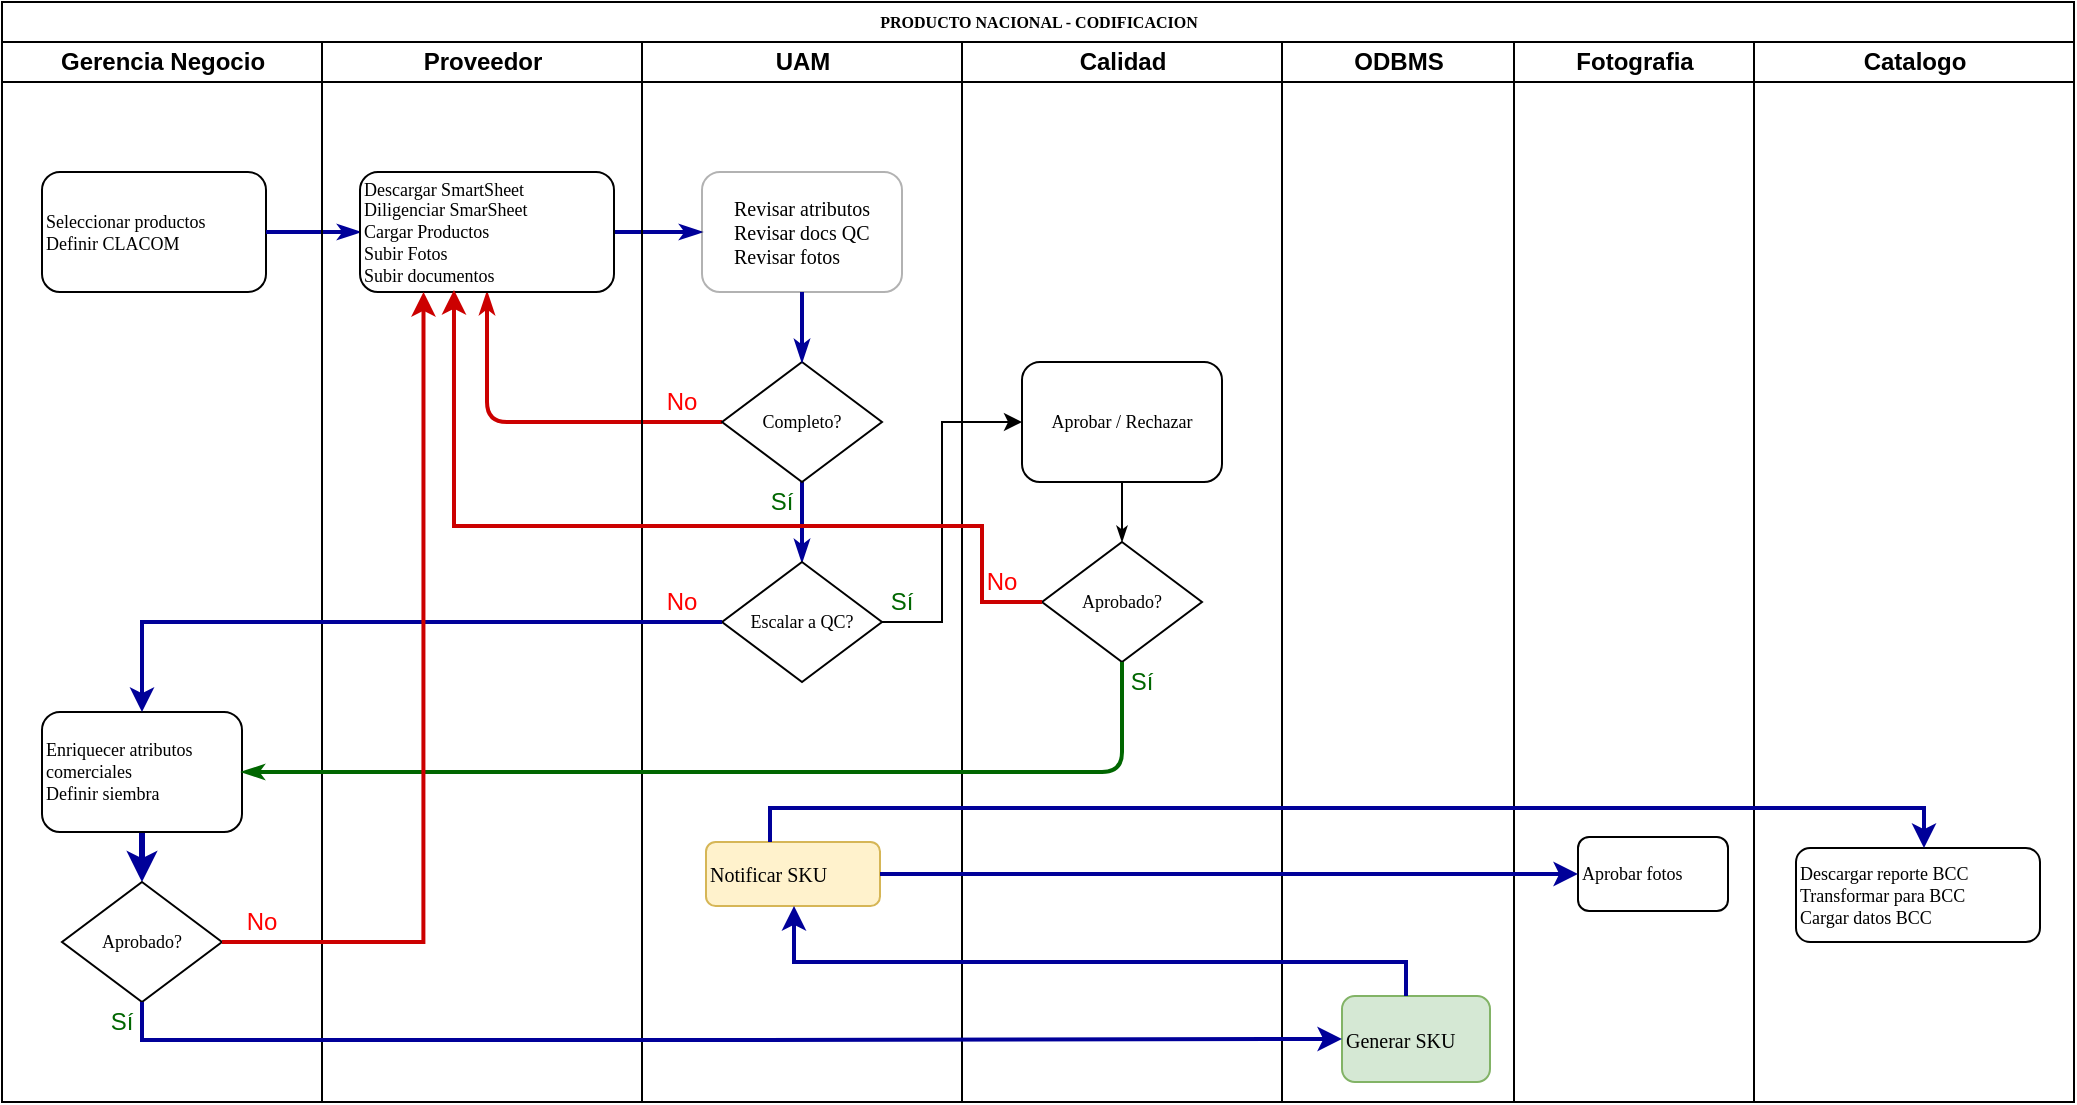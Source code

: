 <mxfile version="14.9.0" type="github">
  <diagram name="Page-1" id="74e2e168-ea6b-b213-b513-2b3c1d86103e">
    <mxGraphModel dx="868" dy="450" grid="0" gridSize="10" guides="1" tooltips="1" connect="1" arrows="1" fold="1" page="1" pageScale="1" pageWidth="1100" pageHeight="850" background="none" math="0" shadow="0">
      <root>
        <mxCell id="0" />
        <mxCell id="1" parent="0" />
        <mxCell id="77e6c97f196da883-1" value="PRODUCTO NACIONAL - CODIFICACION" style="swimlane;html=1;childLayout=stackLayout;startSize=20;rounded=0;shadow=0;labelBackgroundColor=none;strokeWidth=1;fontFamily=Verdana;fontSize=8;align=center;" parent="1" vertex="1">
          <mxGeometry x="50" y="40" width="1036" height="550" as="geometry" />
        </mxCell>
        <mxCell id="77e6c97f196da883-2" value="Gerencia Negocio" style="swimlane;html=1;startSize=20;" parent="77e6c97f196da883-1" vertex="1">
          <mxGeometry y="20" width="160" height="530" as="geometry">
            <mxRectangle y="20" width="30" height="730" as="alternateBounds" />
          </mxGeometry>
        </mxCell>
        <mxCell id="77e6c97f196da883-8" value="Seleccionar productos&lt;br style=&quot;font-size: 9px;&quot;&gt;Definir CLACOM" style="rounded=1;whiteSpace=wrap;html=1;shadow=0;labelBackgroundColor=none;strokeWidth=1;fontFamily=Verdana;fontSize=9;align=left;" parent="77e6c97f196da883-2" vertex="1">
          <mxGeometry x="20" y="65" width="112" height="60" as="geometry" />
        </mxCell>
        <mxCell id="UPMh9I5Tj9LvmsIc24ZZ-47" value="" style="edgeStyle=orthogonalEdgeStyle;rounded=0;orthogonalLoop=1;jettySize=auto;html=1;fontColor=#004C99;strokeColor=#000099;strokeWidth=3;" edge="1" parent="77e6c97f196da883-2" source="77e6c97f196da883-10" target="UPMh9I5Tj9LvmsIc24ZZ-46">
          <mxGeometry relative="1" as="geometry" />
        </mxCell>
        <mxCell id="77e6c97f196da883-10" value="Enriquecer atributos comerciales&lt;br&gt;Definir siembra" style="rounded=1;whiteSpace=wrap;html=1;shadow=0;labelBackgroundColor=none;strokeWidth=1;fontFamily=Verdana;fontSize=9;align=left;" parent="77e6c97f196da883-2" vertex="1">
          <mxGeometry x="20" y="335" width="100" height="60" as="geometry" />
        </mxCell>
        <mxCell id="UPMh9I5Tj9LvmsIc24ZZ-46" value="Aprobado?" style="rhombus;whiteSpace=wrap;html=1;rounded=0;shadow=0;labelBackgroundColor=none;strokeWidth=1;fontFamily=Verdana;fontSize=9;align=center;" vertex="1" parent="77e6c97f196da883-2">
          <mxGeometry x="30" y="420" width="80" height="60" as="geometry" />
        </mxCell>
        <mxCell id="UPMh9I5Tj9LvmsIc24ZZ-48" value="Sí" style="text;html=1;strokeColor=none;fillColor=none;align=center;verticalAlign=middle;whiteSpace=wrap;rounded=0;fontColor=#006600;" vertex="1" parent="77e6c97f196da883-2">
          <mxGeometry x="40" y="480" width="40" height="20" as="geometry" />
        </mxCell>
        <mxCell id="UPMh9I5Tj9LvmsIc24ZZ-49" value="No" style="text;html=1;strokeColor=none;fillColor=none;align=center;verticalAlign=middle;whiteSpace=wrap;rounded=0;fontColor=#FF0000;" vertex="1" parent="77e6c97f196da883-2">
          <mxGeometry x="110" y="430" width="40" height="20" as="geometry" />
        </mxCell>
        <mxCell id="77e6c97f196da883-26" style="edgeStyle=orthogonalEdgeStyle;rounded=1;html=1;labelBackgroundColor=none;startArrow=none;startFill=0;startSize=5;endArrow=classicThin;endFill=1;endSize=5;jettySize=auto;orthogonalLoop=1;strokeWidth=2;fontFamily=Verdana;fontSize=8;labelBorderColor=none;fontColor=#004C99;strokeColor=#000099;" parent="77e6c97f196da883-1" source="77e6c97f196da883-8" target="77e6c97f196da883-11" edge="1">
          <mxGeometry relative="1" as="geometry" />
        </mxCell>
        <mxCell id="77e6c97f196da883-28" style="edgeStyle=orthogonalEdgeStyle;rounded=1;html=1;labelBackgroundColor=none;startArrow=none;startFill=0;startSize=5;endArrow=classicThin;endFill=1;endSize=5;jettySize=auto;orthogonalLoop=1;strokeWidth=2;fontFamily=Verdana;fontSize=8;exitX=1;exitY=0.5;exitDx=0;exitDy=0;strokeColor=#000099;" parent="77e6c97f196da883-1" source="77e6c97f196da883-11" target="77e6c97f196da883-12" edge="1">
          <mxGeometry relative="1" as="geometry">
            <mxPoint x="120" y="205" as="sourcePoint" />
          </mxGeometry>
        </mxCell>
        <mxCell id="77e6c97f196da883-30" style="edgeStyle=orthogonalEdgeStyle;rounded=1;html=1;labelBackgroundColor=none;startArrow=none;startFill=0;startSize=5;endArrow=classicThin;endFill=1;endSize=5;jettySize=auto;orthogonalLoop=1;strokeWidth=2;fontFamily=Verdana;fontSize=8;entryX=0.5;entryY=1;entryDx=0;entryDy=0;strokeColor=#CC0000;" parent="77e6c97f196da883-1" source="77e6c97f196da883-13" target="77e6c97f196da883-11" edge="1">
          <mxGeometry relative="1" as="geometry">
            <mxPoint x="70" y="235" as="targetPoint" />
          </mxGeometry>
        </mxCell>
        <mxCell id="77e6c97f196da883-33" style="edgeStyle=orthogonalEdgeStyle;rounded=1;html=1;labelBackgroundColor=none;startArrow=none;startFill=0;startSize=5;endArrow=classicThin;endFill=1;endSize=5;jettySize=auto;orthogonalLoop=1;strokeWidth=2;fontFamily=Verdana;fontSize=8;exitX=0.5;exitY=1;exitDx=0;exitDy=0;strokeColor=#000099;" parent="77e6c97f196da883-1" source="77e6c97f196da883-13" edge="1">
          <mxGeometry relative="1" as="geometry">
            <mxPoint x="400" y="280" as="targetPoint" />
          </mxGeometry>
        </mxCell>
        <mxCell id="77e6c97f196da883-3" value="Proveedor" style="swimlane;html=1;startSize=20;" parent="77e6c97f196da883-1" vertex="1">
          <mxGeometry x="160" y="20" width="160" height="530" as="geometry" />
        </mxCell>
        <mxCell id="77e6c97f196da883-11" value="Descargar SmartSheet&lt;br style=&quot;font-size: 9px;&quot;&gt;Diligenciar SmarSheet&lt;br style=&quot;font-size: 9px;&quot;&gt;Cargar Productos&lt;br style=&quot;font-size: 9px;&quot;&gt;Subir Fotos&lt;br style=&quot;font-size: 9px;&quot;&gt;Subir documentos" style="rounded=1;whiteSpace=wrap;html=1;shadow=0;labelBackgroundColor=none;strokeWidth=1;fontFamily=Verdana;fontSize=9;align=left;" parent="77e6c97f196da883-3" vertex="1">
          <mxGeometry x="19" y="65" width="127" height="60" as="geometry" />
        </mxCell>
        <mxCell id="77e6c97f196da883-4" value="UAM" style="swimlane;html=1;startSize=20;flipH=0;flipV=0;" parent="77e6c97f196da883-1" vertex="1">
          <mxGeometry x="320" y="20" width="160" height="530" as="geometry" />
        </mxCell>
        <mxCell id="77e6c97f196da883-12" value="&lt;div style=&quot;text-align: left; font-size: 10px;&quot;&gt;&lt;span style=&quot;font-size: 10px;&quot;&gt;Revisar atributos&lt;/span&gt;&lt;/div&gt;&lt;div style=&quot;text-align: left; font-size: 10px;&quot;&gt;&lt;span style=&quot;font-size: 10px;&quot;&gt;Revisar docs QC&lt;/span&gt;&lt;/div&gt;&lt;div style=&quot;text-align: left; font-size: 10px;&quot;&gt;&lt;span style=&quot;font-size: 10px;&quot;&gt;Revisar fotos&lt;/span&gt;&lt;/div&gt;" style="rounded=1;whiteSpace=wrap;html=1;shadow=0;labelBackgroundColor=none;strokeWidth=1;fontFamily=Verdana;fontSize=10;align=center;opacity=30;" parent="77e6c97f196da883-4" vertex="1">
          <mxGeometry x="30" y="65" width="100" height="60" as="geometry" />
        </mxCell>
        <mxCell id="77e6c97f196da883-13" value="Completo?" style="rhombus;whiteSpace=wrap;html=1;rounded=0;shadow=0;labelBackgroundColor=none;strokeWidth=1;fontFamily=Verdana;fontSize=9;align=center;" parent="77e6c97f196da883-4" vertex="1">
          <mxGeometry x="40" y="160" width="80" height="60" as="geometry" />
        </mxCell>
        <mxCell id="77e6c97f196da883-29" style="edgeStyle=orthogonalEdgeStyle;rounded=1;html=1;labelBackgroundColor=none;startArrow=none;startFill=0;startSize=5;endArrow=classicThin;endFill=1;endSize=5;jettySize=auto;orthogonalLoop=1;strokeWidth=2;fontFamily=Verdana;fontSize=8;strokeColor=#000099;" parent="77e6c97f196da883-4" source="77e6c97f196da883-12" target="77e6c97f196da883-13" edge="1">
          <mxGeometry relative="1" as="geometry" />
        </mxCell>
        <mxCell id="UPMh9I5Tj9LvmsIc24ZZ-12" value="No" style="text;html=1;strokeColor=none;fillColor=none;align=center;verticalAlign=middle;whiteSpace=wrap;rounded=0;fontColor=#FF0000;" vertex="1" parent="77e6c97f196da883-4">
          <mxGeometry y="170" width="40" height="20" as="geometry" />
        </mxCell>
        <mxCell id="UPMh9I5Tj9LvmsIc24ZZ-11" value="Sí" style="text;html=1;strokeColor=none;fillColor=none;align=center;verticalAlign=middle;whiteSpace=wrap;rounded=0;fontColor=#006600;" vertex="1" parent="77e6c97f196da883-4">
          <mxGeometry x="50" y="220" width="40" height="20" as="geometry" />
        </mxCell>
        <mxCell id="UPMh9I5Tj9LvmsIc24ZZ-24" value="Escalar a QC?" style="rhombus;whiteSpace=wrap;html=1;rounded=0;shadow=0;labelBackgroundColor=none;strokeWidth=1;fontFamily=Verdana;fontSize=9;align=center;" vertex="1" parent="77e6c97f196da883-4">
          <mxGeometry x="40" y="260" width="80" height="60" as="geometry" />
        </mxCell>
        <mxCell id="UPMh9I5Tj9LvmsIc24ZZ-37" value="No" style="text;html=1;strokeColor=none;fillColor=none;align=center;verticalAlign=middle;whiteSpace=wrap;rounded=0;fontColor=#FF0000;" vertex="1" parent="77e6c97f196da883-4">
          <mxGeometry y="270" width="40" height="20" as="geometry" />
        </mxCell>
        <mxCell id="UPMh9I5Tj9LvmsIc24ZZ-59" value="Notificar SKU" style="rounded=1;whiteSpace=wrap;html=1;shadow=0;labelBackgroundColor=none;strokeWidth=1;fontFamily=Verdana;fontSize=10;align=left;fillColor=#fff2cc;strokeColor=#d6b656;" vertex="1" parent="77e6c97f196da883-4">
          <mxGeometry x="32" y="400" width="87" height="32" as="geometry" />
        </mxCell>
        <mxCell id="77e6c97f196da883-5" value="Calidad" style="swimlane;html=1;startSize=20;swimlaneLine=1;shadow=0;" parent="77e6c97f196da883-1" vertex="1">
          <mxGeometry x="480" y="20" width="160" height="530" as="geometry" />
        </mxCell>
        <mxCell id="77e6c97f196da883-15" value="Aprobar / Rechazar" style="rounded=1;whiteSpace=wrap;html=1;shadow=0;labelBackgroundColor=none;strokeWidth=1;fontFamily=Verdana;fontSize=9;align=center;" parent="77e6c97f196da883-5" vertex="1">
          <mxGeometry x="30" y="160" width="100" height="60" as="geometry" />
        </mxCell>
        <mxCell id="77e6c97f196da883-16" value="Aprobado?" style="rhombus;whiteSpace=wrap;html=1;rounded=0;shadow=0;labelBackgroundColor=none;strokeWidth=1;fontFamily=Verdana;fontSize=9;align=center;" parent="77e6c97f196da883-5" vertex="1">
          <mxGeometry x="40" y="250" width="80" height="60" as="geometry" />
        </mxCell>
        <mxCell id="77e6c97f196da883-34" style="edgeStyle=orthogonalEdgeStyle;rounded=1;html=1;labelBackgroundColor=none;startArrow=none;startFill=0;startSize=5;endArrow=classicThin;endFill=1;endSize=5;jettySize=auto;orthogonalLoop=1;strokeColor=#000000;strokeWidth=1;fontFamily=Verdana;fontSize=8;fontColor=#000000;" parent="77e6c97f196da883-5" source="77e6c97f196da883-15" target="77e6c97f196da883-16" edge="1">
          <mxGeometry relative="1" as="geometry" />
        </mxCell>
        <mxCell id="UPMh9I5Tj9LvmsIc24ZZ-13" value="&lt;font color=&quot;#ff0000&quot;&gt;No&lt;/font&gt;" style="text;html=1;strokeColor=none;fillColor=none;align=center;verticalAlign=middle;whiteSpace=wrap;rounded=0;fontColor=#000000;" vertex="1" parent="77e6c97f196da883-5">
          <mxGeometry y="260" width="40" height="20" as="geometry" />
        </mxCell>
        <mxCell id="UPMh9I5Tj9LvmsIc24ZZ-21" value="Sí" style="text;html=1;strokeColor=none;fillColor=none;align=center;verticalAlign=middle;whiteSpace=wrap;rounded=0;fontColor=#006600;" vertex="1" parent="77e6c97f196da883-5">
          <mxGeometry x="70" y="310" width="40" height="20" as="geometry" />
        </mxCell>
        <mxCell id="77e6c97f196da883-6" value="ODBMS" style="swimlane;html=1;startSize=20;" parent="77e6c97f196da883-1" vertex="1">
          <mxGeometry x="640" y="20" width="116" height="530" as="geometry" />
        </mxCell>
        <mxCell id="77e6c97f196da883-18" value="Generar SKU" style="rounded=1;whiteSpace=wrap;html=1;shadow=0;labelBackgroundColor=none;strokeWidth=1;fontFamily=Verdana;fontSize=10;align=left;fillColor=#d5e8d4;strokeColor=#82b366;" parent="77e6c97f196da883-6" vertex="1">
          <mxGeometry x="30" y="477" width="74" height="43" as="geometry" />
        </mxCell>
        <mxCell id="77e6c97f196da883-7" value="Fotografia" style="swimlane;html=1;startSize=20;" parent="77e6c97f196da883-1" vertex="1">
          <mxGeometry x="756" y="20" width="120" height="530" as="geometry" />
        </mxCell>
        <mxCell id="UPMh9I5Tj9LvmsIc24ZZ-41" value="Aprobar fotos" style="rounded=1;whiteSpace=wrap;html=1;shadow=0;fontFamily=Verdana;fontSize=9;align=left;strokeWidth=1;" vertex="1" parent="77e6c97f196da883-7">
          <mxGeometry x="32" y="397.5" width="75" height="37" as="geometry" />
        </mxCell>
        <mxCell id="77e6c97f196da883-35" style="edgeStyle=orthogonalEdgeStyle;rounded=1;html=1;labelBackgroundColor=none;startArrow=none;startFill=0;startSize=5;endArrow=classicThin;endFill=1;endSize=5;jettySize=auto;orthogonalLoop=1;strokeWidth=2;fontFamily=Verdana;fontSize=8;entryX=1;entryY=0.5;entryDx=0;entryDy=0;strokeColor=#006600;" parent="77e6c97f196da883-1" source="77e6c97f196da883-16" target="77e6c97f196da883-10" edge="1">
          <mxGeometry relative="1" as="geometry">
            <Array as="points">
              <mxPoint x="560" y="385" />
            </Array>
          </mxGeometry>
        </mxCell>
        <mxCell id="UPMh9I5Tj9LvmsIc24ZZ-25" style="edgeStyle=orthogonalEdgeStyle;rounded=0;orthogonalLoop=1;jettySize=auto;html=1;exitX=1;exitY=0.5;exitDx=0;exitDy=0;entryX=0;entryY=0.5;entryDx=0;entryDy=0;fontColor=#006600;" edge="1" parent="77e6c97f196da883-1" source="UPMh9I5Tj9LvmsIc24ZZ-24" target="77e6c97f196da883-15">
          <mxGeometry relative="1" as="geometry">
            <Array as="points">
              <mxPoint x="470" y="310" />
              <mxPoint x="470" y="210" />
            </Array>
          </mxGeometry>
        </mxCell>
        <mxCell id="UPMh9I5Tj9LvmsIc24ZZ-36" style="edgeStyle=orthogonalEdgeStyle;rounded=0;orthogonalLoop=1;jettySize=auto;html=1;entryX=0.5;entryY=0;entryDx=0;entryDy=0;fontColor=#006600;strokeWidth=2;strokeColor=#000099;" edge="1" parent="77e6c97f196da883-1" source="UPMh9I5Tj9LvmsIc24ZZ-24" target="77e6c97f196da883-10">
          <mxGeometry relative="1" as="geometry" />
        </mxCell>
        <mxCell id="UPMh9I5Tj9LvmsIc24ZZ-42" value="" style="edgeStyle=orthogonalEdgeStyle;rounded=0;orthogonalLoop=1;jettySize=auto;html=1;fontColor=#004C99;strokeColor=#000099;strokeWidth=2;exitX=1;exitY=0.5;exitDx=0;exitDy=0;" edge="1" parent="77e6c97f196da883-1" source="UPMh9I5Tj9LvmsIc24ZZ-59" target="UPMh9I5Tj9LvmsIc24ZZ-41">
          <mxGeometry relative="1" as="geometry" />
        </mxCell>
        <mxCell id="UPMh9I5Tj9LvmsIc24ZZ-40" value="Catalogo" style="swimlane;html=1;startSize=20;" vertex="1" parent="77e6c97f196da883-1">
          <mxGeometry x="876" y="20" width="160" height="530" as="geometry" />
        </mxCell>
        <mxCell id="UPMh9I5Tj9LvmsIc24ZZ-53" value="Descargar reporte BCC&lt;br style=&quot;font-size: 9px;&quot;&gt;Transformar para BCC&lt;br style=&quot;font-size: 9px;&quot;&gt;Cargar datos BCC" style="rounded=1;whiteSpace=wrap;html=1;shadow=0;fontFamily=Verdana;fontSize=9;align=left;strokeWidth=1;" vertex="1" parent="UPMh9I5Tj9LvmsIc24ZZ-40">
          <mxGeometry x="21" y="403" width="122" height="47" as="geometry" />
        </mxCell>
        <mxCell id="UPMh9I5Tj9LvmsIc24ZZ-57" style="edgeStyle=orthogonalEdgeStyle;rounded=0;orthogonalLoop=1;jettySize=auto;html=1;exitX=1;exitY=0.5;exitDx=0;exitDy=0;entryX=0.25;entryY=1;entryDx=0;entryDy=0;fontSize=9;fontColor=#000000;strokeWidth=2;strokeColor=#CC0000;" edge="1" parent="77e6c97f196da883-1" source="UPMh9I5Tj9LvmsIc24ZZ-46" target="77e6c97f196da883-11">
          <mxGeometry relative="1" as="geometry" />
        </mxCell>
        <mxCell id="UPMh9I5Tj9LvmsIc24ZZ-58" style="edgeStyle=orthogonalEdgeStyle;rounded=0;orthogonalLoop=1;jettySize=auto;html=1;exitX=1;exitY=1;exitDx=0;exitDy=0;entryX=0.37;entryY=0.983;entryDx=0;entryDy=0;entryPerimeter=0;fontSize=9;fontColor=#000000;strokeColor=#CC0000;strokeWidth=2;" edge="1" parent="77e6c97f196da883-1" source="UPMh9I5Tj9LvmsIc24ZZ-13" target="77e6c97f196da883-11">
          <mxGeometry relative="1" as="geometry">
            <Array as="points">
              <mxPoint x="490" y="300" />
              <mxPoint x="490" y="262" />
              <mxPoint x="226" y="262" />
            </Array>
          </mxGeometry>
        </mxCell>
        <mxCell id="UPMh9I5Tj9LvmsIc24ZZ-66" style="edgeStyle=orthogonalEdgeStyle;rounded=0;orthogonalLoop=1;jettySize=auto;html=1;exitX=0.75;exitY=0;exitDx=0;exitDy=0;entryX=0;entryY=0.5;entryDx=0;entryDy=0;fontSize=9;fontColor=#000000;strokeColor=#000099;strokeWidth=2;" edge="1" parent="77e6c97f196da883-1" source="UPMh9I5Tj9LvmsIc24ZZ-48" target="77e6c97f196da883-18">
          <mxGeometry relative="1" as="geometry">
            <Array as="points">
              <mxPoint x="70" y="519" />
              <mxPoint x="375" y="519" />
            </Array>
          </mxGeometry>
        </mxCell>
        <mxCell id="UPMh9I5Tj9LvmsIc24ZZ-67" style="edgeStyle=orthogonalEdgeStyle;rounded=0;orthogonalLoop=1;jettySize=auto;html=1;fontSize=9;fontColor=#000000;strokeColor=#000099;strokeWidth=2;" edge="1" parent="77e6c97f196da883-1" source="UPMh9I5Tj9LvmsIc24ZZ-59" target="UPMh9I5Tj9LvmsIc24ZZ-53">
          <mxGeometry relative="1" as="geometry">
            <Array as="points">
              <mxPoint x="384" y="403" />
              <mxPoint x="961" y="403" />
            </Array>
          </mxGeometry>
        </mxCell>
        <mxCell id="UPMh9I5Tj9LvmsIc24ZZ-68" style="edgeStyle=orthogonalEdgeStyle;rounded=0;orthogonalLoop=1;jettySize=auto;html=1;fontSize=10;fontColor=#000000;strokeColor=#000099;strokeWidth=2;" edge="1" parent="77e6c97f196da883-1" source="77e6c97f196da883-18" target="UPMh9I5Tj9LvmsIc24ZZ-59">
          <mxGeometry relative="1" as="geometry">
            <Array as="points">
              <mxPoint x="702" y="480" />
              <mxPoint x="396" y="480" />
            </Array>
          </mxGeometry>
        </mxCell>
        <mxCell id="UPMh9I5Tj9LvmsIc24ZZ-34" value="Sí" style="text;html=1;strokeColor=none;fillColor=none;align=center;verticalAlign=middle;whiteSpace=wrap;rounded=0;fontColor=#006600;" vertex="1" parent="1">
          <mxGeometry x="480" y="330" width="40" height="20" as="geometry" />
        </mxCell>
      </root>
    </mxGraphModel>
  </diagram>
</mxfile>
